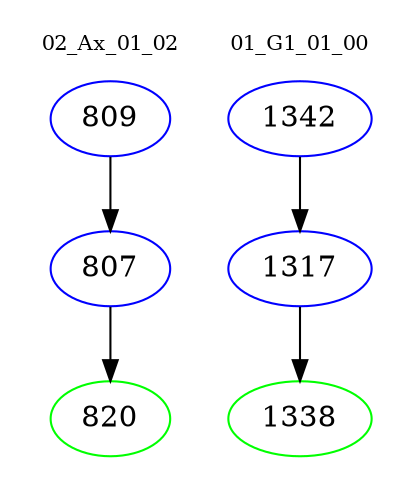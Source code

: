 digraph{
subgraph cluster_0 {
color = white
label = "02_Ax_01_02";
fontsize=10;
T0_809 [label="809", color="blue"]
T0_809 -> T0_807 [color="black"]
T0_807 [label="807", color="blue"]
T0_807 -> T0_820 [color="black"]
T0_820 [label="820", color="green"]
}
subgraph cluster_1 {
color = white
label = "01_G1_01_00";
fontsize=10;
T1_1342 [label="1342", color="blue"]
T1_1342 -> T1_1317 [color="black"]
T1_1317 [label="1317", color="blue"]
T1_1317 -> T1_1338 [color="black"]
T1_1338 [label="1338", color="green"]
}
}
